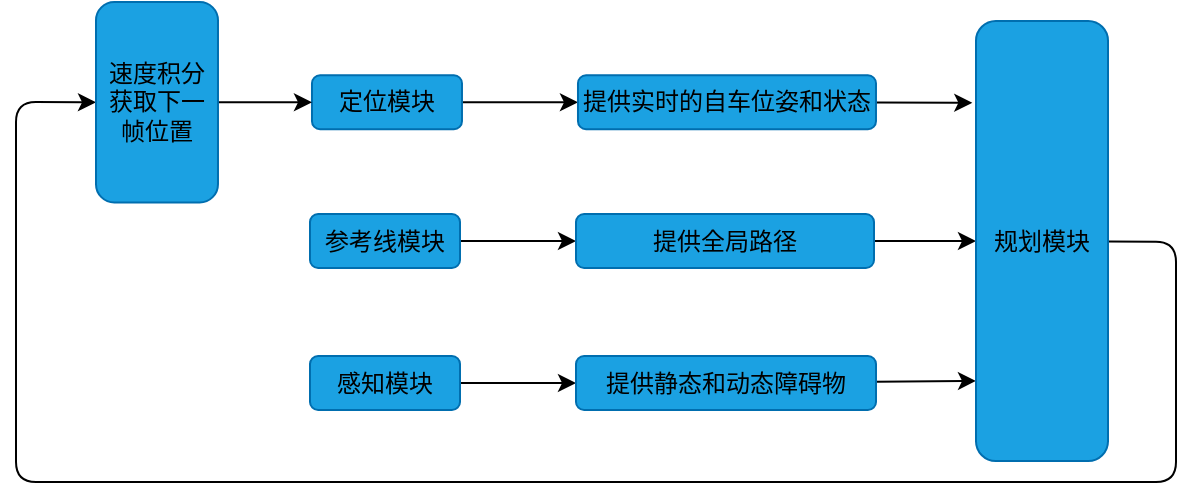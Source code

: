 <mxfile>
    <diagram id="UfNgof_NTdI36RkpHDEG" name="Page-1">
        <mxGraphModel dx="657" dy="378" grid="1" gridSize="10" guides="1" tooltips="1" connect="1" arrows="1" fold="1" page="1" pageScale="1" pageWidth="850" pageHeight="1100" background="#FFFFFF" math="0" shadow="0">
            <root>
                <mxCell id="0"/>
                <mxCell id="1" parent="0"/>
                <mxCell id="4" value="" style="edgeStyle=none;html=1;fontColor=#000000;strokeColor=#000000;" parent="1" source="2" target="3" edge="1">
                    <mxGeometry relative="1" as="geometry"/>
                </mxCell>
                <mxCell id="2" value="&lt;font color=&quot;#000000&quot;&gt;定位模块&lt;/font&gt;" style="rounded=1;whiteSpace=wrap;html=1;fillColor=#1ba1e2;strokeColor=#006EAF;fontColor=#ffffff;" parent="1" vertex="1">
                    <mxGeometry x="187.99" y="196.63" width="75" height="27" as="geometry"/>
                </mxCell>
                <mxCell id="35" style="edgeStyle=none;html=1;strokeColor=#000000;fontColor=#000000;entryX=-0.028;entryY=0.186;entryDx=0;entryDy=0;entryPerimeter=0;" parent="1" source="3" target="34" edge="1">
                    <mxGeometry relative="1" as="geometry">
                        <mxPoint x="614" y="209.04" as="targetPoint"/>
                    </mxGeometry>
                </mxCell>
                <mxCell id="3" value="&lt;font color=&quot;#000000&quot;&gt;提供实时的自车位姿和状态&lt;/font&gt;" style="rounded=1;whiteSpace=wrap;html=1;fillColor=#1ba1e2;strokeColor=#006EAF;fontColor=#ffffff;" parent="1" vertex="1">
                    <mxGeometry x="320.99" y="196.63" width="149" height="27" as="geometry"/>
                </mxCell>
                <mxCell id="7" value="" style="edgeStyle=none;html=1;strokeColor=#000000;fontColor=#000000;" parent="1" source="5" target="6" edge="1">
                    <mxGeometry relative="1" as="geometry"/>
                </mxCell>
                <mxCell id="5" value="&lt;font color=&quot;#000000&quot;&gt;参考线模块&lt;/font&gt;" style="rounded=1;whiteSpace=wrap;html=1;fillColor=#1ba1e2;strokeColor=#006EAF;fontColor=#ffffff;" parent="1" vertex="1">
                    <mxGeometry x="187" y="266" width="75" height="27" as="geometry"/>
                </mxCell>
                <mxCell id="36" style="edgeStyle=none;html=1;strokeColor=#000000;fontColor=#000000;entryX=0;entryY=0.5;entryDx=0;entryDy=0;" parent="1" source="6" target="34" edge="1">
                    <mxGeometry relative="1" as="geometry">
                        <mxPoint x="604" y="280" as="targetPoint"/>
                    </mxGeometry>
                </mxCell>
                <mxCell id="6" value="&lt;font color=&quot;#000000&quot;&gt;提供全局路径&lt;/font&gt;" style="rounded=1;whiteSpace=wrap;html=1;fillColor=#1ba1e2;strokeColor=#006EAF;fontColor=#ffffff;" parent="1" vertex="1">
                    <mxGeometry x="320" y="266" width="149" height="27" as="geometry"/>
                </mxCell>
                <mxCell id="10" value="" style="edgeStyle=none;html=1;strokeColor=#000000;fontColor=#000000;" parent="1" source="8" target="9" edge="1">
                    <mxGeometry relative="1" as="geometry"/>
                </mxCell>
                <mxCell id="8" value="&lt;font color=&quot;#000000&quot;&gt;感知模块&lt;/font&gt;" style="rounded=1;whiteSpace=wrap;html=1;fillColor=#1ba1e2;strokeColor=#006EAF;fontColor=#ffffff;" parent="1" vertex="1">
                    <mxGeometry x="187" y="337" width="75" height="27" as="geometry"/>
                </mxCell>
                <mxCell id="37" style="edgeStyle=none;html=1;entryX=0;entryY=0.818;entryDx=0;entryDy=0;entryPerimeter=0;strokeColor=#000000;fontColor=#000000;" parent="1" source="9" target="34" edge="1">
                    <mxGeometry relative="1" as="geometry"/>
                </mxCell>
                <mxCell id="9" value="&lt;font color=&quot;#000000&quot;&gt;提供静态和动态障碍物&lt;/font&gt;" style="rounded=1;whiteSpace=wrap;html=1;fillColor=#1ba1e2;strokeColor=#006EAF;fontColor=#ffffff;" parent="1" vertex="1">
                    <mxGeometry x="320" y="337" width="150" height="27" as="geometry"/>
                </mxCell>
                <mxCell id="40" style="edgeStyle=none;html=1;strokeColor=#000000;fontColor=#000000;entryX=0;entryY=0.5;entryDx=0;entryDy=0;" parent="1" source="34" target="39" edge="1">
                    <mxGeometry relative="1" as="geometry">
                        <mxPoint x="760" y="280" as="targetPoint"/>
                        <Array as="points">
                            <mxPoint x="620" y="280"/>
                            <mxPoint x="620" y="350"/>
                            <mxPoint x="620" y="400"/>
                            <mxPoint x="40" y="400"/>
                            <mxPoint x="40" y="210"/>
                        </Array>
                    </mxGeometry>
                </mxCell>
                <mxCell id="34" value="&lt;font color=&quot;#000000&quot;&gt;规划模块&lt;/font&gt;" style="rounded=1;whiteSpace=wrap;html=1;fillColor=#1ba1e2;strokeColor=#006EAF;fontColor=#ffffff;" parent="1" vertex="1">
                    <mxGeometry x="520" y="169.5" width="66" height="220" as="geometry"/>
                </mxCell>
                <mxCell id="41" style="edgeStyle=none;html=1;entryX=0;entryY=0.5;entryDx=0;entryDy=0;strokeColor=#000000;fontColor=#000000;exitX=1;exitY=0.5;exitDx=0;exitDy=0;" parent="1" source="39" target="2" edge="1">
                    <mxGeometry relative="1" as="geometry"/>
                </mxCell>
                <mxCell id="39" value="&lt;font color=&quot;#000000&quot;&gt;速度积分获取下一帧位置&lt;/font&gt;" style="rounded=1;whiteSpace=wrap;html=1;fillColor=#1ba1e2;strokeColor=#006EAF;fontColor=#ffffff;" parent="1" vertex="1">
                    <mxGeometry x="80" y="160" width="60.99" height="100.25" as="geometry"/>
                </mxCell>
            </root>
        </mxGraphModel>
    </diagram>
</mxfile>
